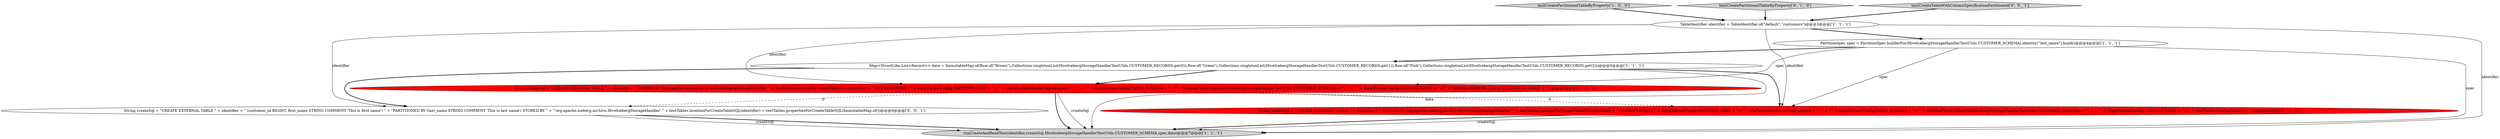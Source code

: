 digraph {
2 [style = filled, label = "Map<StructLike,List<Record>> data = ImmutableMap.of(Row.of(\"Brown\"),Collections.singletonList(HiveIcebergStorageHandlerTestUtils.CUSTOMER_RECORDS.get(0)),Row.of(\"Green\"),Collections.singletonList(HiveIcebergStorageHandlerTestUtils.CUSTOMER_RECORDS.get(1)),Row.of(\"Pink\"),Collections.singletonList(HiveIcebergStorageHandlerTestUtils.CUSTOMER_RECORDS.get(2)))@@@5@@@['1', '1', '1']", fillcolor = white, shape = ellipse image = "AAA0AAABBB1BBB"];
1 [style = filled, label = "testCreatePartitionedTableByProperty['1', '0', '0']", fillcolor = lightgray, shape = diamond image = "AAA0AAABBB1BBB"];
8 [style = filled, label = "String createSql = \"CREATE EXTERNAL TABLE \" + identifier + \" (customer_id BIGINT, first_name STRING COMMENT 'This is first name') \" + \"PARTITIONED BY (last_name STRING COMMENT 'This is last name') STORED BY \" + \"'org.apache.iceberg.mr.hive.HiveIcebergStorageHandler' \" + testTables.locationForCreateTableSQL(identifier) + testTables.propertiesForCreateTableSQL(ImmutableMap.of())@@@6@@@['0', '0', '1']", fillcolor = white, shape = ellipse image = "AAA0AAABBB3BBB"];
5 [style = filled, label = "runCreateAndReadTest(identifier,createSql,HiveIcebergStorageHandlerTestUtils.CUSTOMER_SCHEMA,spec,data)@@@7@@@['1', '1', '1']", fillcolor = lightgray, shape = ellipse image = "AAA0AAABBB1BBB"];
0 [style = filled, label = "TableIdentifier identifier = TableIdentifier.of(\"default\",\"customers\")@@@3@@@['1', '1', '1']", fillcolor = white, shape = ellipse image = "AAA0AAABBB1BBB"];
4 [style = filled, label = "PartitionSpec spec = PartitionSpec.builderFor(HiveIcebergStorageHandlerTestUtils.CUSTOMER_SCHEMA).identity(\"last_name\").build()@@@4@@@['1', '1', '1']", fillcolor = white, shape = ellipse image = "AAA0AAABBB1BBB"];
7 [style = filled, label = "testCreatePartitionedTableByProperty['0', '1', '0']", fillcolor = lightgray, shape = diamond image = "AAA0AAABBB2BBB"];
9 [style = filled, label = "testCreateTableWithColumnSpecificationPartitioned['0', '0', '1']", fillcolor = lightgray, shape = diamond image = "AAA0AAABBB3BBB"];
6 [style = filled, label = "String createSql = \"CREATE EXTERNAL TABLE \" + identifier + \" STORED BY 'org.apache.iceberg.mr.hive.HiveIcebergStorageHandler' \" + testTables.locationForCreateTableSQL(identifier) + \"TBLPROPERTIES ('\" + InputFormatConfig.PARTITION_SPEC + \"'='\" + PartitionSpecParser.toJson(spec) + \"', \" + \"'\" + InputFormatConfig.TABLE_SCHEMA + \"'='\" + SchemaParser.toJson(HiveIcebergStorageHandlerTestUtils.CUSTOMER_SCHEMA) + \"', \" + \"'\" + InputFormatConfig.CATALOG_NAME + \"'='\" + testTables.catalogName() + \"')\"@@@6@@@['0', '1', '0']", fillcolor = red, shape = ellipse image = "AAA1AAABBB2BBB"];
3 [style = filled, label = "String createSql = \"CREATE EXTERNAL TABLE \" + identifier + \" STORED BY 'org.apache.iceberg.mr.hive.HiveIcebergStorageHandler' \" + testTables.locationForCreateTableSQL(identifier) + \"TBLPROPERTIES ('\" + InputFormatConfig.PARTITION_SPEC + \"'='\" + PartitionSpecParser.toJson(spec) + \"', \" + \"'\" + InputFormatConfig.TABLE_SCHEMA + \"'='\" + SchemaParser.toJson(HiveIcebergStorageHandlerTestUtils.CUSTOMER_SCHEMA) + \"', \" + \"'\" + InputFormatConfig.CATALOG_NAME + \"'='\" + Catalogs.ICEBERG_DEFAULT_CATALOG_NAME + \"')\"@@@6@@@['1', '0', '0']", fillcolor = red, shape = ellipse image = "AAA1AAABBB1BBB"];
3->6 [style = dashed, label="0"];
9->0 [style = bold, label=""];
2->6 [style = bold, label=""];
0->3 [style = solid, label="identifier"];
2->3 [style = bold, label=""];
2->5 [style = solid, label="data"];
7->0 [style = bold, label=""];
4->2 [style = bold, label=""];
1->0 [style = bold, label=""];
4->5 [style = solid, label="spec"];
6->5 [style = solid, label="createSql"];
4->6 [style = solid, label="spec"];
6->5 [style = bold, label=""];
3->5 [style = bold, label=""];
3->5 [style = solid, label="createSql"];
8->5 [style = bold, label=""];
0->6 [style = solid, label="identifier"];
0->4 [style = bold, label=""];
4->3 [style = solid, label="spec"];
3->8 [style = dashed, label="0"];
0->5 [style = solid, label="identifier"];
8->5 [style = solid, label="createSql"];
0->8 [style = solid, label="identifier"];
2->8 [style = bold, label=""];
}
